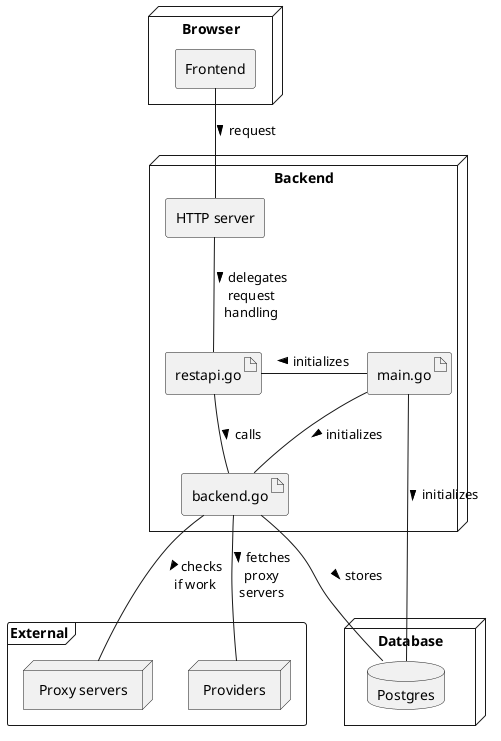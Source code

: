 @startuml

hide circle

node Browser {
  rectangle Frontend
}

node Backend {
  artifact "main.go" as main
  artifact "backend.go" as bego
  artifact "restapi.go" as rest
  rectangle "HTTP server" as server
}

node Database {
  database Postgres
}

frame External  {
  node Providers
  node "Proxy servers" as proxies
}

main - bego : > initializes
main - rest : > initializes
rest -- bego : > calls

Frontend -- server : > request
server -- rest : > delegates\nrequest\nhandling
' rest --- server : > initializes

bego -- Postgres : > stores
bego -- Providers : > fetches\nproxy\nservers
bego -- proxies : > checks\nif work
main -- Postgres : > initializes

@enduml
